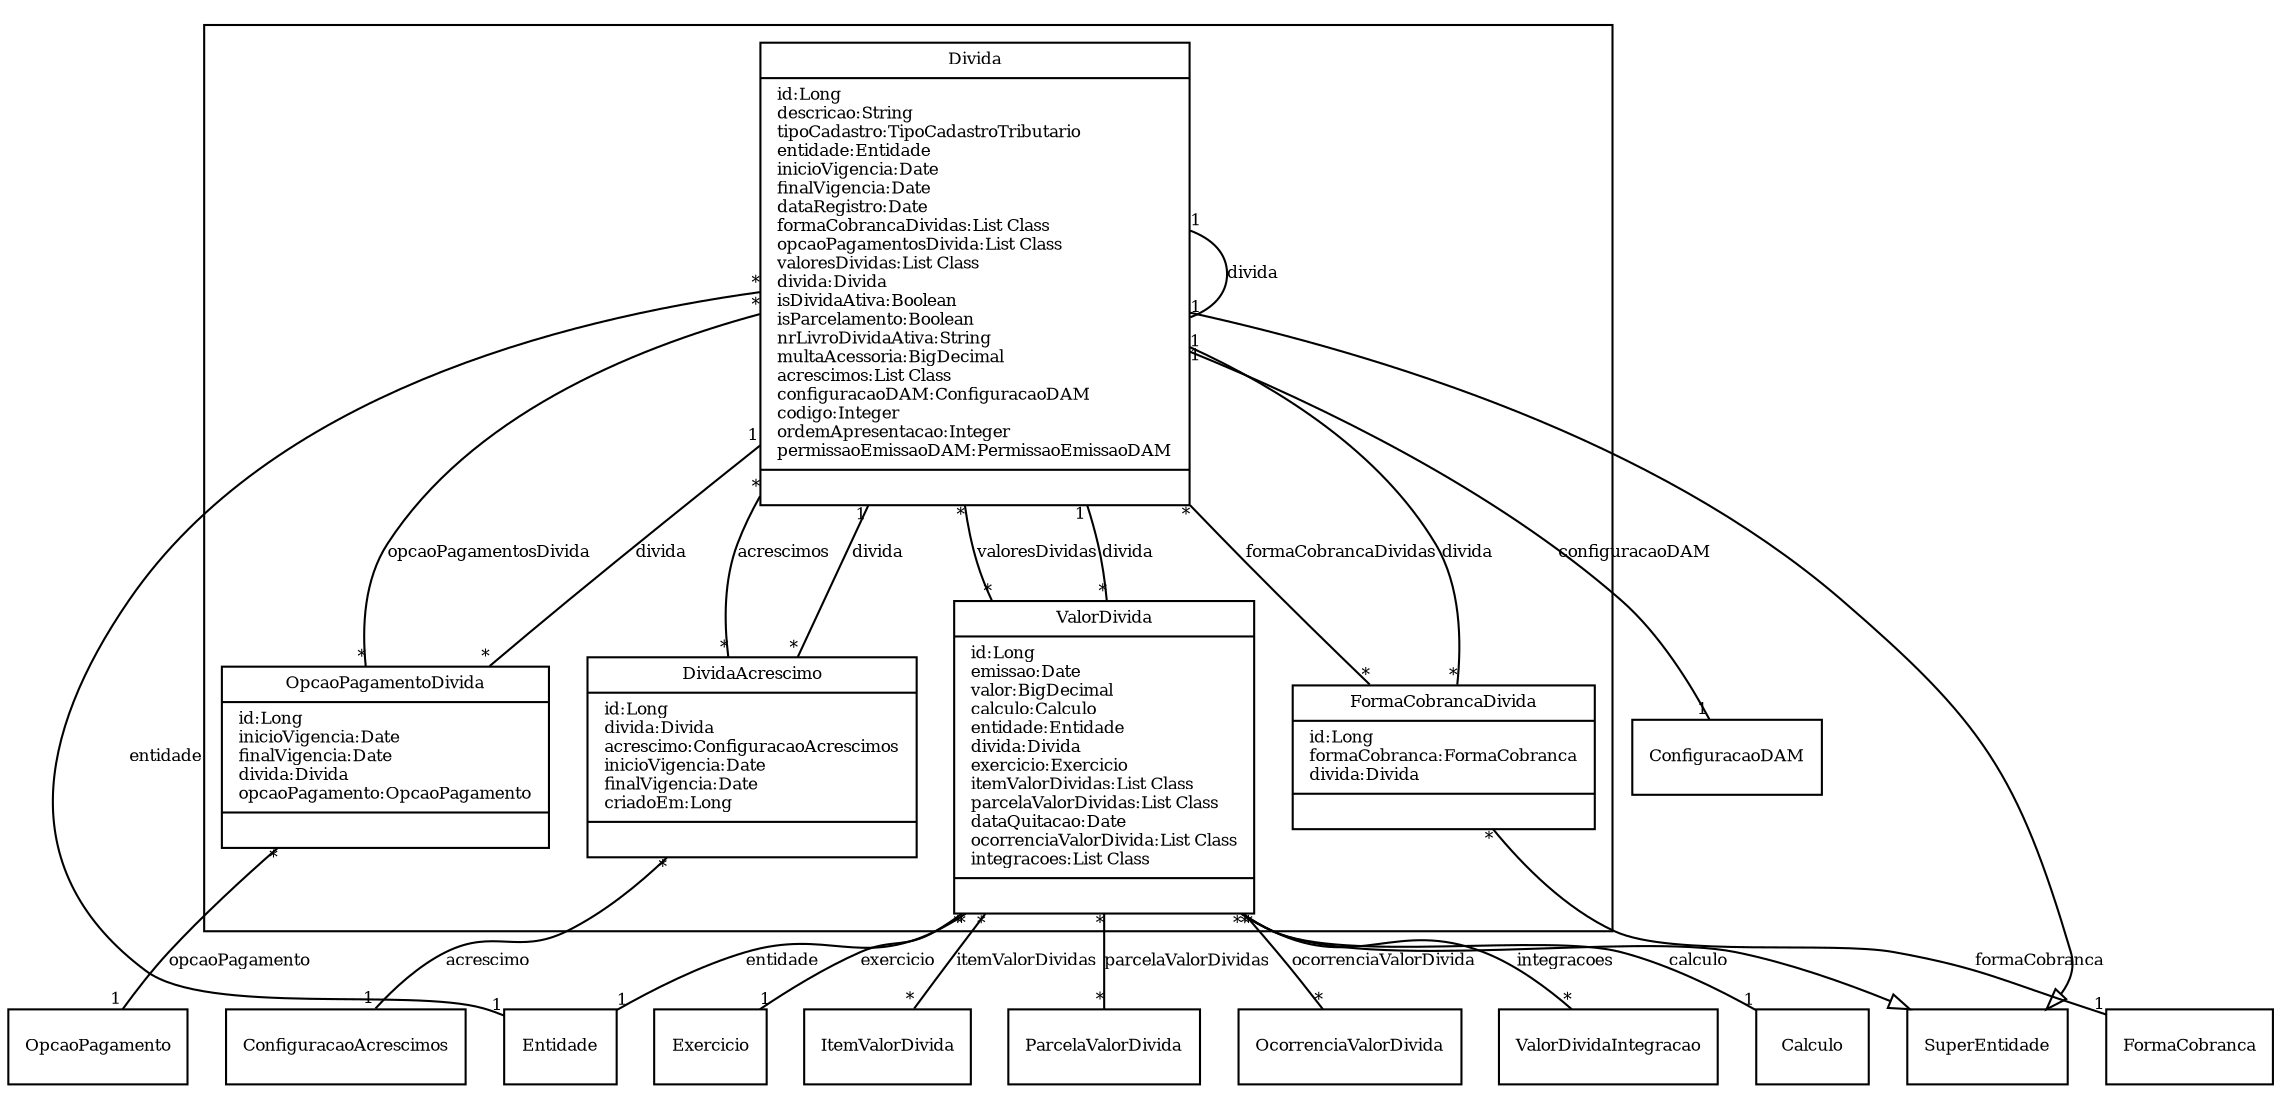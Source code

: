 digraph G{
fontname = "Times-Roman"
fontsize = 8

node [
        fontname = "Times-Roman"
        fontsize = 8
        shape = "record"
]

edge [
        fontname = "Times-Roman"
        fontsize = 8
]

subgraph clusterDIVIDA
{
Divida [label = "{Divida|id:Long\ldescricao:String\ltipoCadastro:TipoCadastroTributario\lentidade:Entidade\linicioVigencia:Date\lfinalVigencia:Date\ldataRegistro:Date\lformaCobrancaDividas:List Class\lopcaoPagamentosDivida:List Class\lvaloresDividas:List Class\ldivida:Divida\lisDividaAtiva:Boolean\lisParcelamento:Boolean\lnrLivroDividaAtiva:String\lmultaAcessoria:BigDecimal\lacrescimos:List Class\lconfiguracaoDAM:ConfiguracaoDAM\lcodigo:Integer\lordemApresentacao:Integer\lpermissaoEmissaoDAM:PermissaoEmissaoDAM\l|\l}"]
FormaCobrancaDivida [label = "{FormaCobrancaDivida|id:Long\lformaCobranca:FormaCobranca\ldivida:Divida\l|\l}"]
OpcaoPagamentoDivida [label = "{OpcaoPagamentoDivida|id:Long\linicioVigencia:Date\lfinalVigencia:Date\ldivida:Divida\lopcaoPagamento:OpcaoPagamento\l|\l}"]
ValorDivida [label = "{ValorDivida|id:Long\lemissao:Date\lvalor:BigDecimal\lcalculo:Calculo\lentidade:Entidade\ldivida:Divida\lexercicio:Exercicio\litemValorDividas:List Class\lparcelaValorDividas:List Class\ldataQuitacao:Date\locorrenciaValorDivida:List Class\lintegracoes:List Class\l|\l}"]
DividaAcrescimo [label = "{DividaAcrescimo|id:Long\ldivida:Divida\lacrescimo:ConfiguracaoAcrescimos\linicioVigencia:Date\lfinalVigencia:Date\lcriadoEm:Long\l|\l}"]
}
edge [arrowhead = "none" headlabel = "1" taillabel = "*"] Divida -> Entidade [label = "entidade"]
edge [arrowhead = "none" headlabel = "*" taillabel = "*"] Divida -> FormaCobrancaDivida [label = "formaCobrancaDividas"]
edge [arrowhead = "none" headlabel = "*" taillabel = "*"] Divida -> OpcaoPagamentoDivida [label = "opcaoPagamentosDivida"]
edge [arrowhead = "none" headlabel = "*" taillabel = "*"] Divida -> ValorDivida [label = "valoresDividas"]
edge [arrowhead = "none" headlabel = "1" taillabel = "1"] Divida -> Divida [label = "divida"]
edge [arrowhead = "none" headlabel = "*" taillabel = "*"] Divida -> DividaAcrescimo [label = "acrescimos"]
edge [arrowhead = "none" headlabel = "1" taillabel = "1"] Divida -> ConfiguracaoDAM [label = "configuracaoDAM"]
edge [ arrowhead = "empty" headlabel = "" taillabel = ""] Divida -> SuperEntidade
edge [arrowhead = "none" headlabel = "1" taillabel = "*"] FormaCobrancaDivida -> FormaCobranca [label = "formaCobranca"]
edge [arrowhead = "none" headlabel = "1" taillabel = "*"] FormaCobrancaDivida -> Divida [label = "divida"]
edge [arrowhead = "none" headlabel = "1" taillabel = "*"] OpcaoPagamentoDivida -> Divida [label = "divida"]
edge [arrowhead = "none" headlabel = "1" taillabel = "*"] OpcaoPagamentoDivida -> OpcaoPagamento [label = "opcaoPagamento"]
edge [arrowhead = "none" headlabel = "1" taillabel = "*"] ValorDivida -> Calculo [label = "calculo"]
edge [arrowhead = "none" headlabel = "1" taillabel = "*"] ValorDivida -> Entidade [label = "entidade"]
edge [arrowhead = "none" headlabel = "1" taillabel = "*"] ValorDivida -> Divida [label = "divida"]
edge [arrowhead = "none" headlabel = "1" taillabel = "*"] ValorDivida -> Exercicio [label = "exercicio"]
edge [arrowhead = "none" headlabel = "*" taillabel = "*"] ValorDivida -> ItemValorDivida [label = "itemValorDividas"]
edge [arrowhead = "none" headlabel = "*" taillabel = "*"] ValorDivida -> ParcelaValorDivida [label = "parcelaValorDividas"]
edge [arrowhead = "none" headlabel = "*" taillabel = "*"] ValorDivida -> OcorrenciaValorDivida [label = "ocorrenciaValorDivida"]
edge [arrowhead = "none" headlabel = "*" taillabel = "*"] ValorDivida -> ValorDividaIntegracao [label = "integracoes"]
edge [ arrowhead = "empty" headlabel = "" taillabel = ""] ValorDivida -> SuperEntidade
edge [arrowhead = "none" headlabel = "1" taillabel = "*"] DividaAcrescimo -> Divida [label = "divida"]
edge [arrowhead = "none" headlabel = "1" taillabel = "*"] DividaAcrescimo -> ConfiguracaoAcrescimos [label = "acrescimo"]
}
